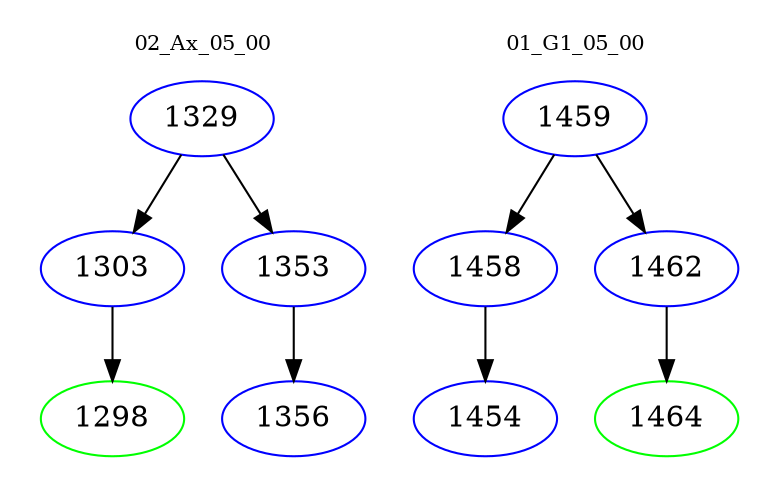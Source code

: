 digraph{
subgraph cluster_0 {
color = white
label = "02_Ax_05_00";
fontsize=10;
T0_1329 [label="1329", color="blue"]
T0_1329 -> T0_1303 [color="black"]
T0_1303 [label="1303", color="blue"]
T0_1303 -> T0_1298 [color="black"]
T0_1298 [label="1298", color="green"]
T0_1329 -> T0_1353 [color="black"]
T0_1353 [label="1353", color="blue"]
T0_1353 -> T0_1356 [color="black"]
T0_1356 [label="1356", color="blue"]
}
subgraph cluster_1 {
color = white
label = "01_G1_05_00";
fontsize=10;
T1_1459 [label="1459", color="blue"]
T1_1459 -> T1_1458 [color="black"]
T1_1458 [label="1458", color="blue"]
T1_1458 -> T1_1454 [color="black"]
T1_1454 [label="1454", color="blue"]
T1_1459 -> T1_1462 [color="black"]
T1_1462 [label="1462", color="blue"]
T1_1462 -> T1_1464 [color="black"]
T1_1464 [label="1464", color="green"]
}
}
